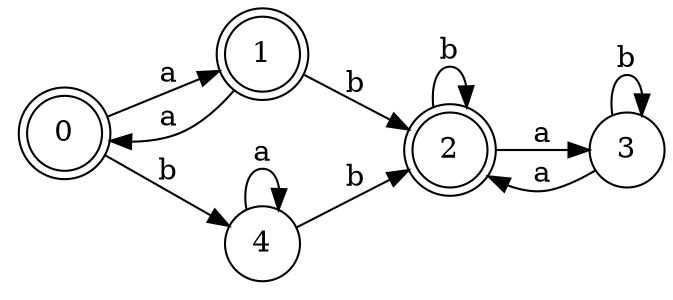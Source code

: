 digraph n4_6 {
__start0 [label="" shape="none"];

rankdir=LR;
size="8,5";

s0 [style="rounded,filled", color="black", fillcolor="white" shape="doublecircle", label="0"];
s1 [style="rounded,filled", color="black", fillcolor="white" shape="doublecircle", label="1"];
s2 [style="rounded,filled", color="black", fillcolor="white" shape="doublecircle", label="2"];
s3 [style="filled", color="black", fillcolor="white" shape="circle", label="3"];
s4 [style="filled", color="black", fillcolor="white" shape="circle", label="4"];
s0 -> s1 [label="a"];
s0 -> s4 [label="b"];
s1 -> s0 [label="a"];
s1 -> s2 [label="b"];
s2 -> s3 [label="a"];
s2 -> s2 [label="b"];
s3 -> s2 [label="a"];
s3 -> s3 [label="b"];
s4 -> s4 [label="a"];
s4 -> s2 [label="b"];

}